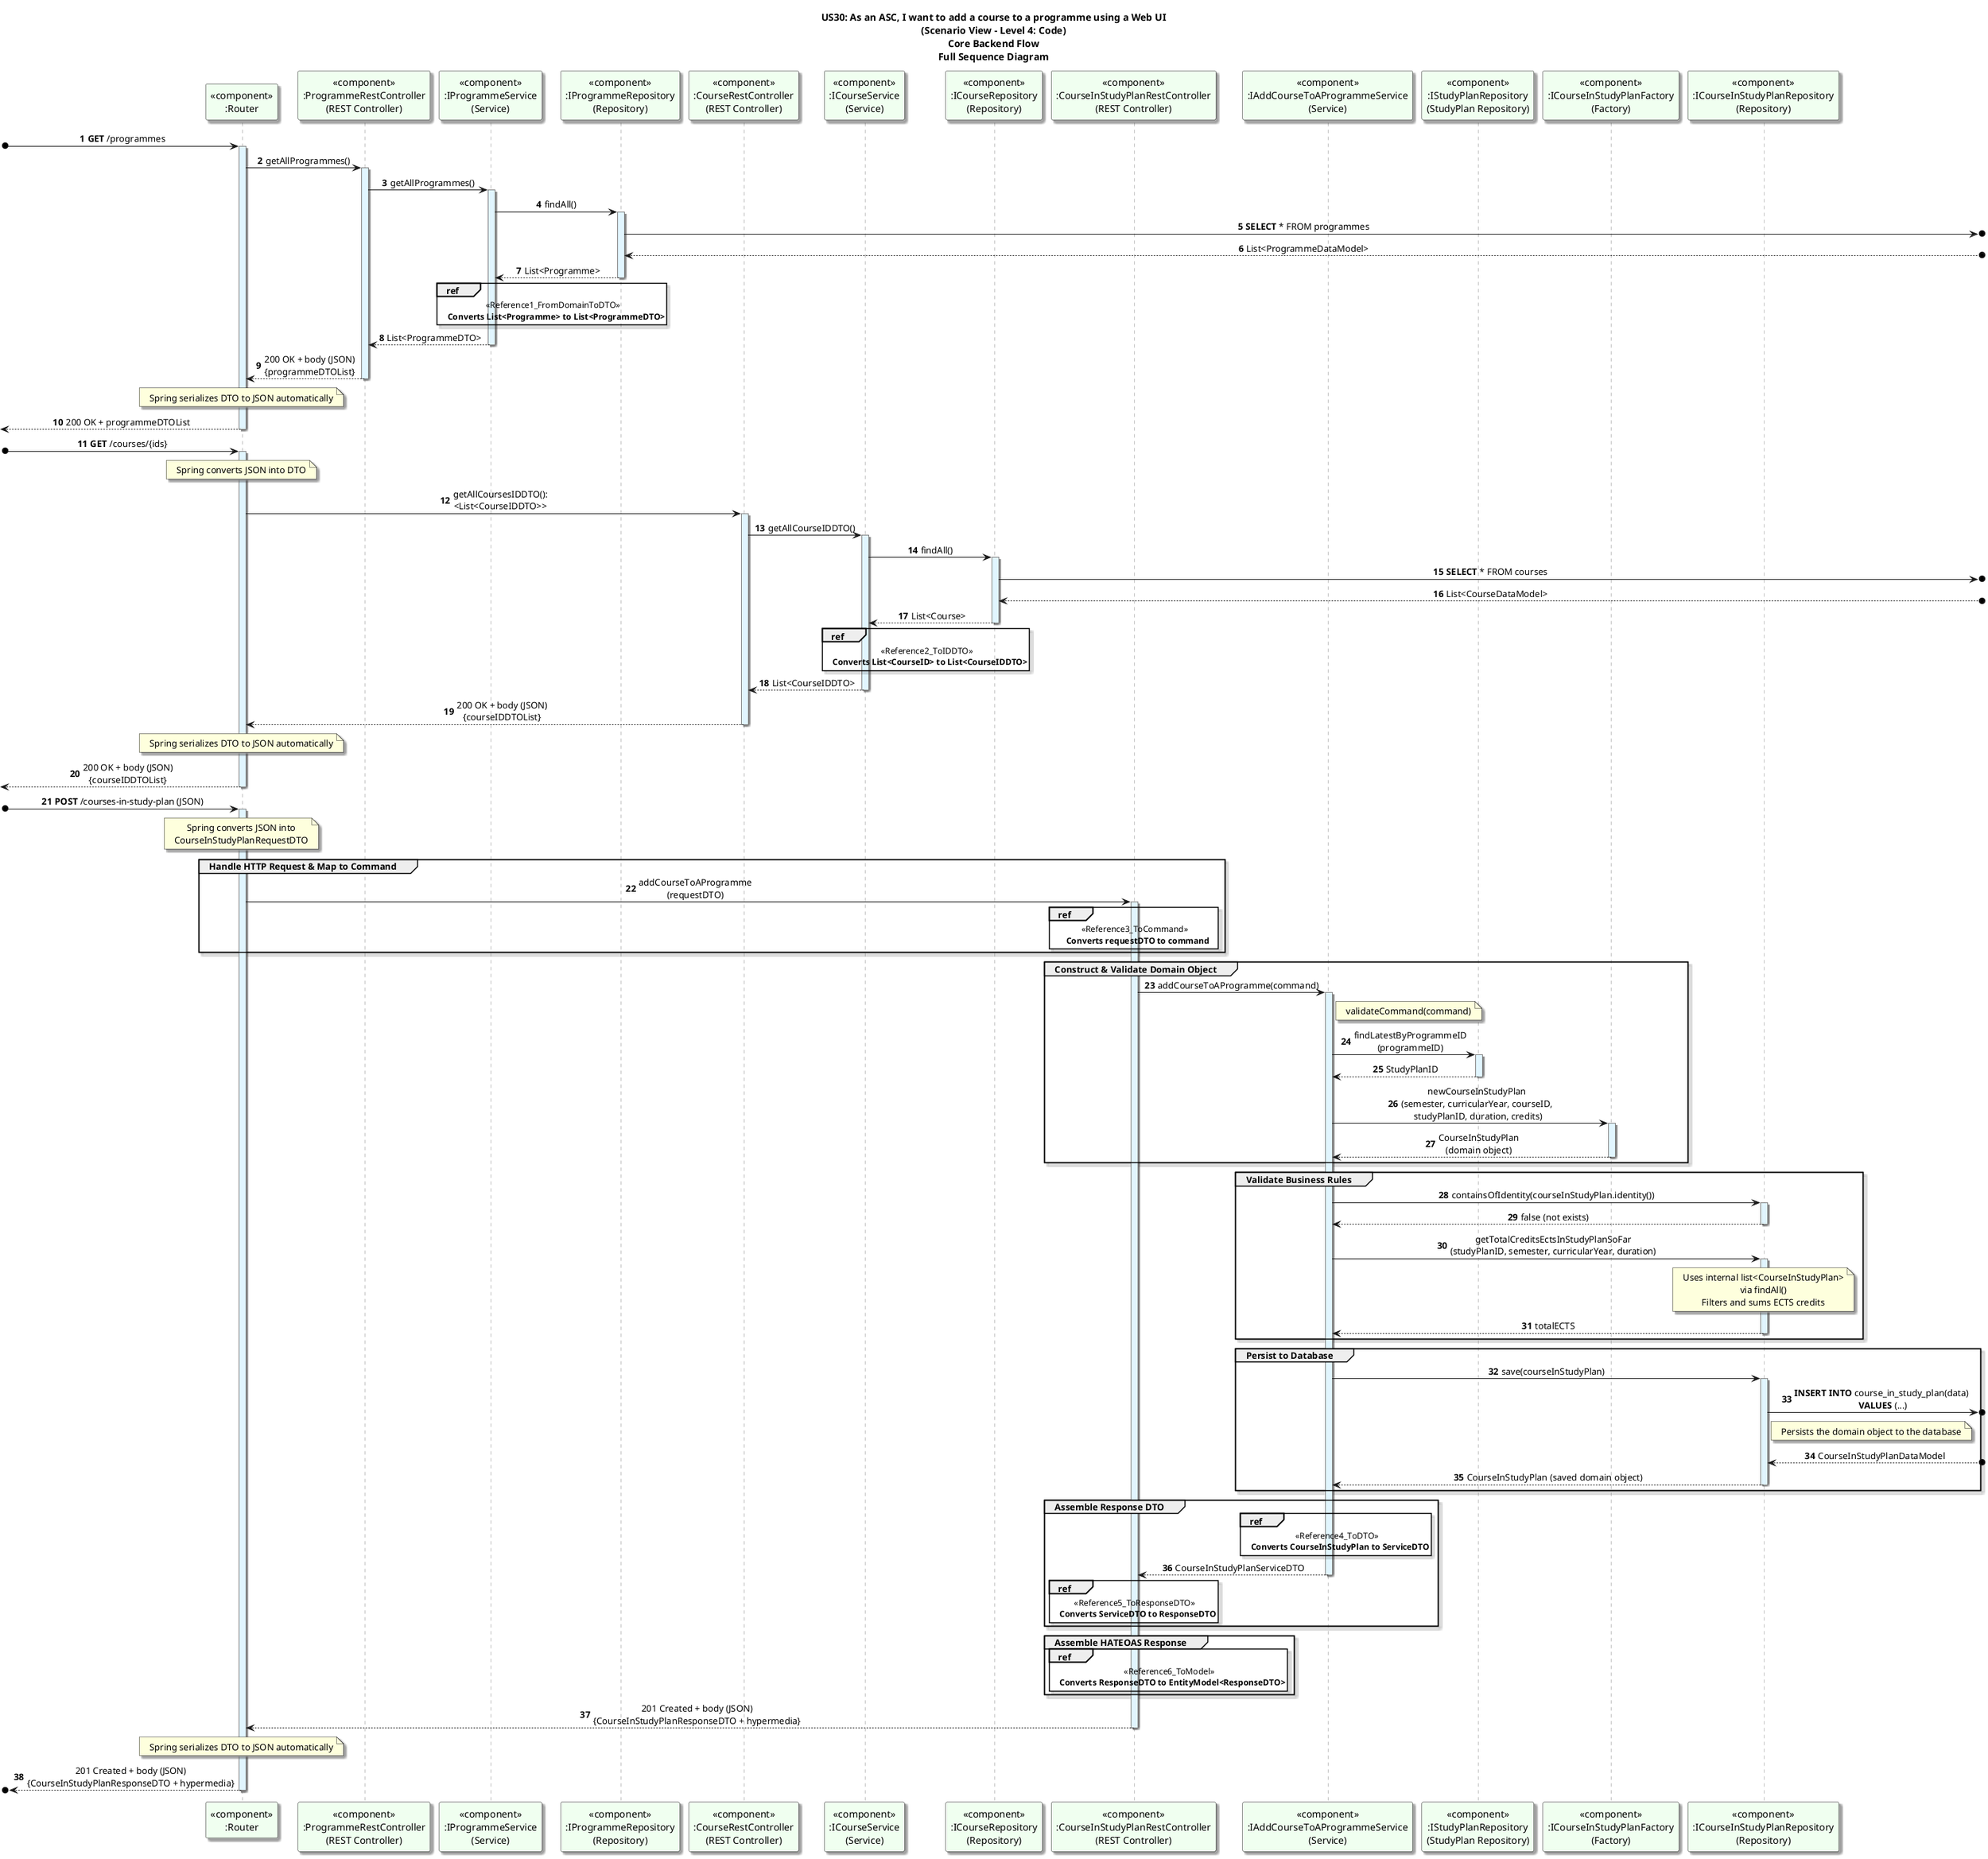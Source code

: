 @startuml
title: US30: As an ASC, I want to add a course to a programme using a Web UI\n(Scenario View - Level 4: Code)\nCore Backend Flow\nFull Sequence Diagram
autonumber

skinparam {
  ActivityPadding 2
  ActivityMargin 2
  BoxPadding 2
}
skinparam sequence {
    LifeLineBorderColor Grey
    LifeLineBackgroundColor #E1F5FE
}
skinparam defaultTextAlignment center
skinparam shadowing true

participant "<<component>>\n:Router" as Router #honeydew
participant "<<component>>\n:ProgrammeRestController\n(REST Controller)" as PController #honeydew
participant "<<component>>\n:IProgrammeService\n(Service)" as PService #honeydew
participant "<<component>>\n:IProgrammeRepository\n(Repository)" as PRepository #honeydew
participant "<<component>>\n:CourseRestController\n(REST Controller)" as CController #honeydew
participant "<<component>>\n:ICourseService\n(Service)" as CService #honeydew
participant "<<component>>\n:ICourseRepository\n(Repository)" as CRepository #honeydew
participant "<<component>>\n:CourseInStudyPlanRestController\n(REST Controller)" as Controller #honeydew
participant "<<component>>\n:IAddCourseToAProgrammeService\n(Service)" as Service #honeydew
participant "<<component>>\n:IStudyPlanRepository\n(StudyPlan Repository)" as StudyPlanRepository #honeydew
participant "<<component>>\n:ICourseInStudyPlanFactory\n(Factory)" as Factory #honeydew
participant "<<component>>\n:ICourseInStudyPlanRepository\n(Repository)" as Repository #honeydew

[o-> Router: **GET** /programmes
activate Router
Router -> PController: getAllProgrammes()
activate PController

PController -> PService: getAllProgrammes()
activate PService

PService -> PRepository: findAll()
activate PRepository

PRepository ->o]: **SELECT** * FROM programmes

PRepository <--o]: List<ProgrammeDataModel>

PRepository --> PService: List<Programme>
deactivate PRepository

ref over PService
<<Reference1_FromDomainToDTO>>
   <b>Converts List<Programme> to List<ProgrammeDTO></b>
end ref

PService --> PController: List<ProgrammeDTO>
deactivate PService

PController --> Router: 200 OK + body (JSON)\n{programmeDTOList}
deactivate PController

note over Router
Spring serializes DTO to JSON automatically
end note

<-- Router: 200 OK + programmeDTOList
deactivate Router

''


[o-> Router: **GET** /courses/{ids}
activate Router
note over Router
Spring converts JSON into DTO
end note
Router -> CController: getAllCoursesIDDTO():\n<List<CourseIDDTO>>
activate CController

CController -> CService: getAllCourseIDDTO()
activate CService

CService -> CRepository: findAll()
activate CRepository

CRepository ->o]: **SELECT** * FROM courses

CRepository <--o]: List<CourseDataModel>

CRepository --> CService: List<Course>
deactivate CRepository

ref over CService
<<Reference2_ToIDDTO>>
   <b>Converts List<CourseID> to List<CourseIDDTO></b>
end ref

CService --> CController: List<CourseIDDTO>
deactivate CService


CController --> Router: 200 OK + body (JSON)\n{courseIDDTOList}
deactivate CController

note over Router
Spring serializes DTO to JSON automatically
end note

<-- Router: 200 OK + body (JSON)\n{courseIDDTOList}
deactivate Router

'''


[o-> Router: **POST** /courses-in-study-plan (JSON)
activate Router
note over Router
Spring converts JSON into
CourseInStudyPlanRequestDTO
end note
group Handle HTTP Request & Map to Command
Router -> Controller: addCourseToAProgramme\n(requestDTO)
activate Controller
ref over Controller
<<Reference3_ToCommand>>
   <b>Converts requestDTO to command</b>
end ref

end group

group Construct & Validate Domain Object
Controller -> Service: addCourseToAProgramme(command)
activate Service
note right of Service: validateCommand(command)
Service -> StudyPlanRepository: findLatestByProgrammeID\n(programmeID)
activate StudyPlanRepository
StudyPlanRepository --> Service: StudyPlanID
deactivate StudyPlanRepository

Service -> Factory: newCourseInStudyPlan\n(semester, curricularYear, courseID,\n studyPlanID, duration, credits)
activate Factory

Factory --> Service: CourseInStudyPlan\n(domain object)
deactivate Factory
end

group Validate Business Rules
Service -> Repository: containsOfIdentity(courseInStudyPlan.identity())
activate Repository
Repository --> Service: false (not exists)
deactivate Repository

Service -> Repository: getTotalCreditsEctsInStudyPlanSoFar\n(studyPlanID, semester, curricularYear, duration)
activate Repository
note over Repository
Uses internal list<CourseInStudyPlan>
via findAll()
Filters and sums ECTS credits
end note
Repository --> Service: totalECTS
deactivate Repository
end group

group Persist to Database
Service -> Repository: save(courseInStudyPlan)
activate Repository

Repository ->o]: **INSERT INTO** course_in_study_plan(data)\n **VALUES** (...)
note right of Repository
Persists the domain object to the database
end note
Repository <--o]: CourseInStudyPlanDataModel

Repository --> Service: CourseInStudyPlan (saved domain object)
deactivate Repository
end group

group Assemble Response DTO
ref over Service
<<Reference4_ToDTO>>
   <b>Converts CourseInStudyPlan to ServiceDTO</b>
end ref
Service --> Controller: CourseInStudyPlanServiceDTO
deactivate Service

ref over Controller
<<Reference5_ToResponseDTO>>
   <b>Converts ServiceDTO to ResponseDTO</b>
end ref
    end group

    group Assemble HATEOAS Response
    ref over Controller
    <<Reference6_ToModel>>
       <b>Converts ResponseDTO to EntityModel<ResponseDTO></b>
    end ref
    end group
    Controller --> Router: 201 Created + body (JSON)\n{CourseInStudyPlanResponseDTO + hypermedia}

note over Router: Spring serializes DTO to JSON automatically


deactivate Controller

[o<-- Router: 201 Created + body (JSON)\n{CourseInStudyPlanResponseDTO + hypermedia}
deactivate Router
@enduml